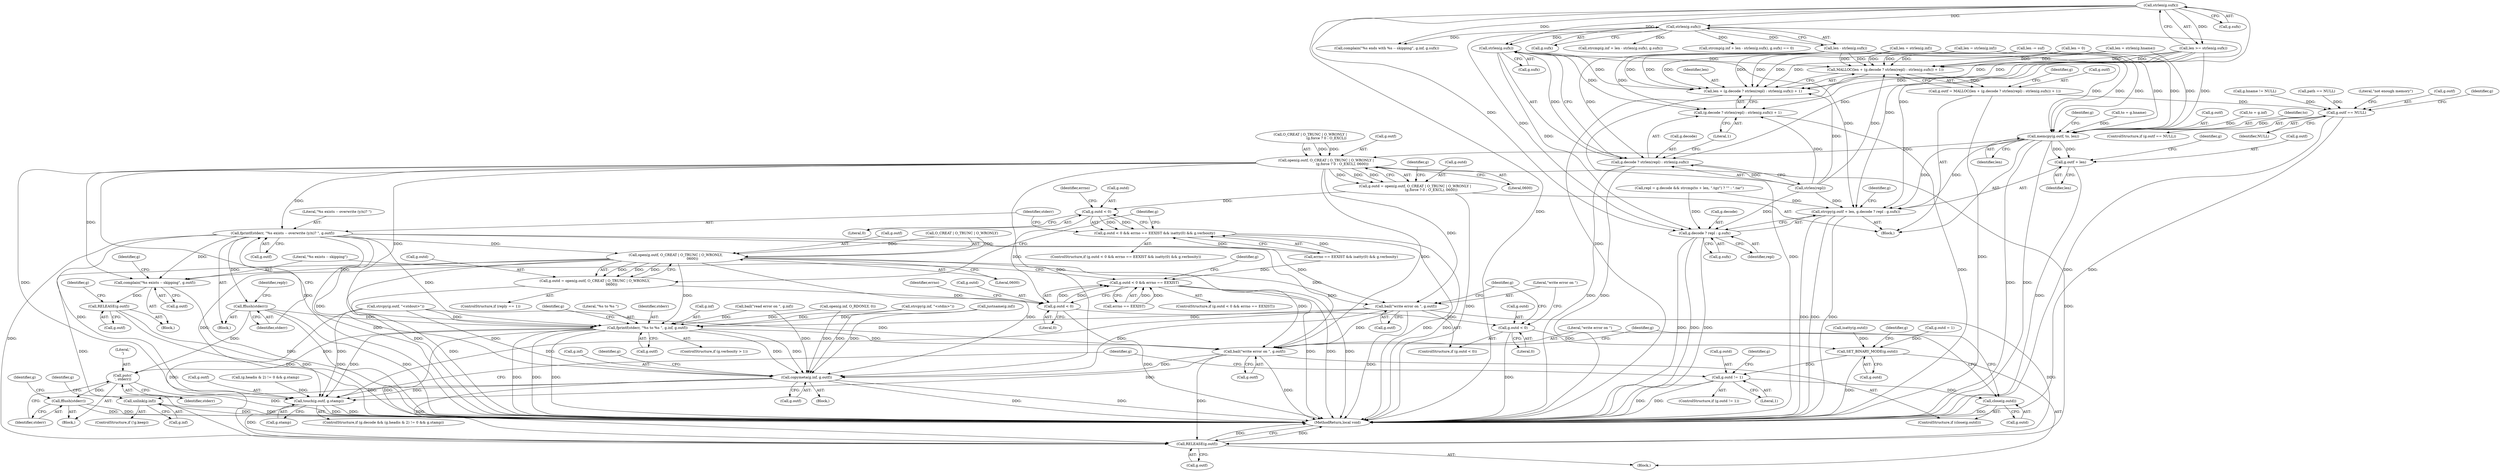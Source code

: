 digraph "0_pigz_fdad1406b3ec809f4954ff7cdf9e99eb18c2458f@API" {
"1001078" [label="(Call,strlen(g.sufx))"];
"1000687" [label="(Call,strlen(g.sufx))"];
"1000699" [label="(Call,strlen(g.sufx))"];
"1001068" [label="(Call,MALLOC(len + (g.decode ? strlen(repl) : strlen(g.sufx)) + 1))"];
"1001064" [label="(Call,g.outf = MALLOC(len + (g.decode ? strlen(repl) : strlen(g.sufx)) + 1))"];
"1001084" [label="(Call,g.outf == NULL)"];
"1001092" [label="(Call,memcpy(g.outf, to, len))"];
"1001098" [label="(Call,strcpy(g.outf + len, g.decode ? repl : g.sufx))"];
"1001099" [label="(Call,g.outf + len)"];
"1001116" [label="(Call,open(g.outf, O_CREAT | O_TRUNC | O_WRONLY |\n                             (g.force ? 0 : O_EXCL), 0600))"];
"1001112" [label="(Call,g.outd = open(g.outf, O_CREAT | O_TRUNC | O_WRONLY |\n                             (g.force ? 0 : O_EXCL), 0600))"];
"1001135" [label="(Call,g.outd < 0)"];
"1001134" [label="(Call,g.outd < 0 && errno == EEXIST && isatty(0) && g.verbosity)"];
"1001225" [label="(Call,g.outd < 0)"];
"1001224" [label="(Call,g.outd < 0 && errno == EEXIST)"];
"1001259" [label="(Call,g.outd < 0)"];
"1001269" [label="(Call,SET_BINARY_MODE(g.outd))"];
"1001344" [label="(Call,g.outd != 1)"];
"1001351" [label="(Call,close(g.outd))"];
"1001153" [label="(Call,fprintf(stderr, \"%s exists -- overwrite (y/n)? \", g.outf))"];
"1001159" [label="(Call,fflush(stderr))"];
"1001283" [label="(Call,fprintf(stderr, \"%s to %s \", g.inf, g.outf))"];
"1001328" [label="(Call,putc('\n', stderr))"];
"1001331" [label="(Call,fflush(stderr))"];
"1001355" [label="(Call,bail(\"write error on \", g.outf))"];
"1001373" [label="(Call,copymeta(g.inf, g.outf))"];
"1001385" [label="(Call,unlink(g.inf))"];
"1001405" [label="(Call,touch(g.outf, g.stamp))"];
"1001412" [label="(Call,RELEASE(g.outf))"];
"1001213" [label="(Call,open(g.outf, O_CREAT | O_TRUNC | O_WRONLY,\n                              0600))"];
"1001209" [label="(Call,g.outd = open(g.outf, O_CREAT | O_TRUNC | O_WRONLY,\n                              0600))"];
"1001234" [label="(Call,complain(\"%s exists -- skipping\", g.outf))"];
"1001239" [label="(Call,RELEASE(g.outf))"];
"1001264" [label="(Call,bail(\"write error on \", g.outf))"];
"1001069" [label="(Call,len + (g.decode ? strlen(repl) : strlen(g.sufx)) + 1)"];
"1001071" [label="(Call,(g.decode ? strlen(repl) : strlen(g.sufx)) + 1)"];
"1001072" [label="(Call,g.decode ? strlen(repl) : strlen(g.sufx))"];
"1001104" [label="(Call,g.decode ? repl : g.sufx)"];
"1001356" [label="(Literal,\"write error on \")"];
"1001137" [label="(Identifier,g)"];
"1000708" [label="(Call,complain(\"%s ends with %s -- skipping\", g.inf, g.sufx))"];
"1001343" [label="(ControlStructure,if (g.outd != 1))"];
"1001070" [label="(Identifier,len)"];
"1001235" [label="(Literal,\"%s exists -- skipping\")"];
"1001099" [label="(Call,g.outf + len)"];
"1001328" [label="(Call,putc('\n', stderr))"];
"1001275" [label="(Identifier,g)"];
"1001294" [label="(Identifier,g)"];
"1001086" [label="(Identifier,g)"];
"1001083" [label="(ControlStructure,if (g.outf == NULL))"];
"1000988" [label="(Call,g.outd = 1)"];
"1001259" [label="(Call,g.outd < 0)"];
"1001160" [label="(Identifier,stderr)"];
"1001283" [label="(Call,fprintf(stderr, \"%s to %s \", g.inf, g.outf))"];
"1001351" [label="(Call,close(g.outd))"];
"1001331" [label="(Call,fflush(stderr))"];
"1001266" [label="(Call,g.outf)"];
"1001229" [label="(Literal,0)"];
"1001097" [label="(Identifier,len)"];
"1001033" [label="(Call,g.hname != NULL)"];
"1001113" [label="(Call,g.outd)"];
"1001345" [label="(Call,g.outd)"];
"1001263" [label="(Literal,0)"];
"1001239" [label="(Call,RELEASE(g.outf))"];
"1001245" [label="(Identifier,g)"];
"1001261" [label="(Identifier,g)"];
"1001372" [label="(Block,)"];
"1001416" [label="(MethodReturn,local void)"];
"1000983" [label="(Call,strcpy(g.outf, \"<stdout>\"))"];
"1001142" [label="(Identifier,errno)"];
"1001140" [label="(Call,errno == EEXIST && isatty(0) && g.verbosity)"];
"1001352" [label="(Call,g.outd)"];
"1001209" [label="(Call,g.outd = open(g.outf, O_CREAT | O_TRUNC | O_WRONLY,\n                              0600))"];
"1001224" [label="(Call,g.outd < 0 && errno == EEXIST)"];
"1001004" [label="(Call,isatty(g.outd))"];
"1001357" [label="(Call,g.outf)"];
"1001088" [label="(Identifier,NULL)"];
"1001103" [label="(Identifier,len)"];
"1000188" [label="(Call,len = 0)"];
"1001064" [label="(Call,g.outf = MALLOC(len + (g.decode ? strlen(repl) : strlen(g.sufx)) + 1))"];
"1001093" [label="(Call,g.outf)"];
"1001373" [label="(Call,copymeta(g.inf, g.outf))"];
"1001260" [label="(Call,g.outd)"];
"1001155" [label="(Literal,\"%s exists -- overwrite (y/n)? \")"];
"1001327" [label="(Block,)"];
"1001389" [label="(ControlStructure,if (g.decode && (g.headis & 2) != 0 && g.stamp))"];
"1001285" [label="(Literal,\"%s to %s \")"];
"1001079" [label="(Call,g.sufx)"];
"1001136" [label="(Call,g.outd)"];
"1001258" [label="(ControlStructure,if (g.outd < 0))"];
"1000958" [label="(Call,path == NULL)"];
"1000771" [label="(Call,bail(\"read error on \", g.inf))"];
"1001090" [label="(Literal,\"not enough memory\")"];
"1001069" [label="(Call,len + (g.decode ? strlen(repl) : strlen(g.sufx)) + 1)"];
"1001336" [label="(Identifier,g)"];
"1001106" [label="(Identifier,g)"];
"1001044" [label="(Call,len = strlen(g.hname))"];
"1001374" [label="(Call,g.inf)"];
"1001355" [label="(Call,bail(\"write error on \", g.outf))"];
"1001405" [label="(Call,touch(g.outf, g.stamp))"];
"1001413" [label="(Call,g.outf)"];
"1001105" [label="(Call,g.decode)"];
"1001072" [label="(Call,g.decode ? strlen(repl) : strlen(g.sufx))"];
"1000134" [label="(Block,)"];
"1001109" [label="(Call,g.sufx)"];
"1001271" [label="(Identifier,g)"];
"1001104" [label="(Call,g.decode ? repl : g.sufx)"];
"1001205" [label="(ControlStructure,if (reply == 1))"];
"1001329" [label="(Literal,'\n')"];
"1000300" [label="(Call,len = strlen(g.inf))"];
"1001015" [label="(Call,to = g.inf)"];
"1001225" [label="(Call,g.outd < 0)"];
"1001392" [label="(Identifier,g)"];
"1001082" [label="(Literal,1)"];
"1001380" [label="(ControlStructure,if (!g.keep))"];
"1000700" [label="(Call,g.sufx)"];
"1001348" [label="(Literal,1)"];
"1001409" [label="(Call,g.stamp)"];
"1000692" [label="(Call,strcmp(g.inf + len - strlen(g.sufx), g.sufx))"];
"1001353" [label="(Identifier,g)"];
"1001108" [label="(Identifier,repl)"];
"1001406" [label="(Call,g.outf)"];
"1001265" [label="(Literal,\"write error on \")"];
"1001134" [label="(Call,g.outd < 0 && errno == EEXIST && isatty(0) && g.verbosity)"];
"1000759" [label="(Call,open(g.inf, O_RDONLY, 0))"];
"1001150" [label="(Block,)"];
"1001139" [label="(Literal,0)"];
"1001092" [label="(Call,memcpy(g.outf, to, len))"];
"1001289" [label="(Call,g.outf)"];
"1001241" [label="(Identifier,g)"];
"1001233" [label="(Block,)"];
"1001112" [label="(Call,g.outd = open(g.outf, O_CREAT | O_TRUNC | O_WRONLY |\n                             (g.force ? 0 : O_EXCL), 0600))"];
"1001284" [label="(Identifier,stderr)"];
"1001132" [label="(Literal,0600)"];
"1001385" [label="(Call,unlink(g.inf))"];
"1001230" [label="(Call,errno == EEXIST)"];
"1001332" [label="(Identifier,stderr)"];
"1001068" [label="(Call,MALLOC(len + (g.decode ? strlen(repl) : strlen(g.sufx)) + 1))"];
"1001213" [label="(Call,open(g.outf, O_CREAT | O_TRUNC | O_WRONLY,\n                              0600))"];
"1001231" [label="(Identifier,errno)"];
"1001269" [label="(Call,SET_BINARY_MODE(g.outd))"];
"1001098" [label="(Call,strcpy(g.outf + len, g.decode ? repl : g.sufx))"];
"1001286" [label="(Call,g.inf)"];
"1001073" [label="(Call,g.decode)"];
"1001217" [label="(Call,O_CREAT | O_TRUNC | O_WRONLY)"];
"1001223" [label="(ControlStructure,if (g.outd < 0 && errno == EEXIST))"];
"1000223" [label="(Call,len = strlen(g.inf))"];
"1001114" [label="(Identifier,g)"];
"1001344" [label="(Call,g.outd != 1)"];
"1001162" [label="(Identifier,reply)"];
"1000752" [label="(Call,len -= suf)"];
"1001133" [label="(ControlStructure,if (g.outd < 0 && errno == EEXIST && isatty(0) && g.verbosity))"];
"1000687" [label="(Call,strlen(g.sufx))"];
"1001222" [label="(Literal,0600)"];
"1001078" [label="(Call,strlen(g.sufx))"];
"1001210" [label="(Call,g.outd)"];
"1001085" [label="(Call,g.outf)"];
"1001227" [label="(Identifier,g)"];
"1001096" [label="(Identifier,to)"];
"1001362" [label="(Identifier,g)"];
"1001383" [label="(Identifier,g)"];
"1001414" [label="(Identifier,g)"];
"1000685" [label="(Call,len >= strlen(g.sufx))"];
"1001065" [label="(Call,g.outf)"];
"1001116" [label="(Call,open(g.outf, O_CREAT | O_TRUNC | O_WRONLY |\n                             (g.force ? 0 : O_EXCL), 0600))"];
"1001153" [label="(Call,fprintf(stderr, \"%s exists -- overwrite (y/n)? \", g.outf))"];
"1001234" [label="(Call,complain(\"%s exists -- skipping\", g.outf))"];
"1001264" [label="(Call,bail(\"write error on \", g.outf))"];
"1001094" [label="(Identifier,g)"];
"1001156" [label="(Call,g.outf)"];
"1001050" [label="(Call,repl = g.decode && strcmp(to + len, \".tgz\") ? \"\" : \".tar\")"];
"1000691" [label="(Call,strcmp(g.inf + len - strlen(g.sufx), g.sufx) == 0)"];
"1001154" [label="(Identifier,stderr)"];
"1000699" [label="(Call,strlen(g.sufx))"];
"1000697" [label="(Call,len - strlen(g.sufx))"];
"1001117" [label="(Call,g.outf)"];
"1001100" [label="(Call,g.outf)"];
"1000150" [label="(Call,strcpy(g.inf, \"<stdin>\"))"];
"1001394" [label="(Call,(g.headis & 2) != 0 && g.stamp)"];
"1001270" [label="(Call,g.outd)"];
"1001236" [label="(Call,g.outf)"];
"1001412" [label="(Call,RELEASE(g.outf))"];
"1001101" [label="(Identifier,g)"];
"1000688" [label="(Call,g.sufx)"];
"1001330" [label="(Identifier,stderr)"];
"1001240" [label="(Call,g.outf)"];
"1000786" [label="(Call,justname(g.inf))"];
"1001120" [label="(Call,O_CREAT | O_TRUNC | O_WRONLY |\n                             (g.force ? 0 : O_EXCL))"];
"1001277" [label="(ControlStructure,if (g.verbosity > 1))"];
"1001377" [label="(Call,g.outf)"];
"1001350" [label="(ControlStructure,if (close(g.outd)))"];
"1001039" [label="(Call,to = g.hname)"];
"1001226" [label="(Call,g.outd)"];
"1001159" [label="(Call,fflush(stderr))"];
"1001084" [label="(Call,g.outf == NULL)"];
"1001386" [label="(Call,g.inf)"];
"1001214" [label="(Call,g.outf)"];
"1001012" [label="(Block,)"];
"1001135" [label="(Call,g.outd < 0)"];
"1001076" [label="(Call,strlen(repl))"];
"1001071" [label="(Call,(g.decode ? strlen(repl) : strlen(g.sufx)) + 1)"];
"1001078" -> "1001072"  [label="AST: "];
"1001078" -> "1001079"  [label="CFG: "];
"1001079" -> "1001078"  [label="AST: "];
"1001072" -> "1001078"  [label="CFG: "];
"1001078" -> "1001068"  [label="DDG: "];
"1001078" -> "1001069"  [label="DDG: "];
"1001078" -> "1001071"  [label="DDG: "];
"1001078" -> "1001072"  [label="DDG: "];
"1000687" -> "1001078"  [label="DDG: "];
"1000699" -> "1001078"  [label="DDG: "];
"1001078" -> "1001098"  [label="DDG: "];
"1001078" -> "1001104"  [label="DDG: "];
"1000687" -> "1000685"  [label="AST: "];
"1000687" -> "1000688"  [label="CFG: "];
"1000688" -> "1000687"  [label="AST: "];
"1000685" -> "1000687"  [label="CFG: "];
"1000687" -> "1001416"  [label="DDG: "];
"1000687" -> "1000685"  [label="DDG: "];
"1000687" -> "1000699"  [label="DDG: "];
"1000687" -> "1000708"  [label="DDG: "];
"1000687" -> "1001098"  [label="DDG: "];
"1000687" -> "1001104"  [label="DDG: "];
"1000699" -> "1000697"  [label="AST: "];
"1000699" -> "1000700"  [label="CFG: "];
"1000700" -> "1000699"  [label="AST: "];
"1000697" -> "1000699"  [label="CFG: "];
"1000699" -> "1000691"  [label="DDG: "];
"1000699" -> "1000697"  [label="DDG: "];
"1000699" -> "1000692"  [label="DDG: "];
"1000699" -> "1000708"  [label="DDG: "];
"1000699" -> "1001098"  [label="DDG: "];
"1000699" -> "1001104"  [label="DDG: "];
"1001068" -> "1001064"  [label="AST: "];
"1001068" -> "1001069"  [label="CFG: "];
"1001069" -> "1001068"  [label="AST: "];
"1001064" -> "1001068"  [label="CFG: "];
"1001068" -> "1001416"  [label="DDG: "];
"1001068" -> "1001064"  [label="DDG: "];
"1001044" -> "1001068"  [label="DDG: "];
"1000188" -> "1001068"  [label="DDG: "];
"1000752" -> "1001068"  [label="DDG: "];
"1000300" -> "1001068"  [label="DDG: "];
"1000685" -> "1001068"  [label="DDG: "];
"1000685" -> "1001068"  [label="DDG: "];
"1000697" -> "1001068"  [label="DDG: "];
"1000697" -> "1001068"  [label="DDG: "];
"1000223" -> "1001068"  [label="DDG: "];
"1001076" -> "1001068"  [label="DDG: "];
"1001064" -> "1001012"  [label="AST: "];
"1001065" -> "1001064"  [label="AST: "];
"1001086" -> "1001064"  [label="CFG: "];
"1001064" -> "1001416"  [label="DDG: "];
"1001064" -> "1001084"  [label="DDG: "];
"1001084" -> "1001083"  [label="AST: "];
"1001084" -> "1001088"  [label="CFG: "];
"1001085" -> "1001084"  [label="AST: "];
"1001088" -> "1001084"  [label="AST: "];
"1001090" -> "1001084"  [label="CFG: "];
"1001094" -> "1001084"  [label="CFG: "];
"1001084" -> "1001416"  [label="DDG: "];
"1001084" -> "1001416"  [label="DDG: "];
"1001033" -> "1001084"  [label="DDG: "];
"1000958" -> "1001084"  [label="DDG: "];
"1001084" -> "1001092"  [label="DDG: "];
"1001092" -> "1001012"  [label="AST: "];
"1001092" -> "1001097"  [label="CFG: "];
"1001093" -> "1001092"  [label="AST: "];
"1001096" -> "1001092"  [label="AST: "];
"1001097" -> "1001092"  [label="AST: "];
"1001101" -> "1001092"  [label="CFG: "];
"1001092" -> "1001416"  [label="DDG: "];
"1001092" -> "1001416"  [label="DDG: "];
"1001039" -> "1001092"  [label="DDG: "];
"1001015" -> "1001092"  [label="DDG: "];
"1001044" -> "1001092"  [label="DDG: "];
"1000188" -> "1001092"  [label="DDG: "];
"1000752" -> "1001092"  [label="DDG: "];
"1000300" -> "1001092"  [label="DDG: "];
"1000685" -> "1001092"  [label="DDG: "];
"1000697" -> "1001092"  [label="DDG: "];
"1000223" -> "1001092"  [label="DDG: "];
"1001092" -> "1001098"  [label="DDG: "];
"1001092" -> "1001098"  [label="DDG: "];
"1001092" -> "1001099"  [label="DDG: "];
"1001092" -> "1001099"  [label="DDG: "];
"1001092" -> "1001116"  [label="DDG: "];
"1001098" -> "1001012"  [label="AST: "];
"1001098" -> "1001104"  [label="CFG: "];
"1001099" -> "1001098"  [label="AST: "];
"1001104" -> "1001098"  [label="AST: "];
"1001114" -> "1001098"  [label="CFG: "];
"1001098" -> "1001416"  [label="DDG: "];
"1001098" -> "1001416"  [label="DDG: "];
"1001098" -> "1001416"  [label="DDG: "];
"1001050" -> "1001098"  [label="DDG: "];
"1001076" -> "1001098"  [label="DDG: "];
"1001099" -> "1001103"  [label="CFG: "];
"1001100" -> "1001099"  [label="AST: "];
"1001103" -> "1001099"  [label="AST: "];
"1001106" -> "1001099"  [label="CFG: "];
"1001099" -> "1001416"  [label="DDG: "];
"1001116" -> "1001112"  [label="AST: "];
"1001116" -> "1001132"  [label="CFG: "];
"1001117" -> "1001116"  [label="AST: "];
"1001120" -> "1001116"  [label="AST: "];
"1001132" -> "1001116"  [label="AST: "];
"1001112" -> "1001116"  [label="CFG: "];
"1001116" -> "1001416"  [label="DDG: "];
"1001116" -> "1001112"  [label="DDG: "];
"1001116" -> "1001112"  [label="DDG: "];
"1001116" -> "1001112"  [label="DDG: "];
"1001120" -> "1001116"  [label="DDG: "];
"1001120" -> "1001116"  [label="DDG: "];
"1001116" -> "1001153"  [label="DDG: "];
"1001116" -> "1001234"  [label="DDG: "];
"1001116" -> "1001264"  [label="DDG: "];
"1001116" -> "1001283"  [label="DDG: "];
"1001116" -> "1001355"  [label="DDG: "];
"1001116" -> "1001373"  [label="DDG: "];
"1001116" -> "1001405"  [label="DDG: "];
"1001116" -> "1001412"  [label="DDG: "];
"1001112" -> "1001012"  [label="AST: "];
"1001113" -> "1001112"  [label="AST: "];
"1001137" -> "1001112"  [label="CFG: "];
"1001112" -> "1001416"  [label="DDG: "];
"1001112" -> "1001135"  [label="DDG: "];
"1001135" -> "1001134"  [label="AST: "];
"1001135" -> "1001139"  [label="CFG: "];
"1001136" -> "1001135"  [label="AST: "];
"1001139" -> "1001135"  [label="AST: "];
"1001142" -> "1001135"  [label="CFG: "];
"1001134" -> "1001135"  [label="CFG: "];
"1001135" -> "1001134"  [label="DDG: "];
"1001135" -> "1001134"  [label="DDG: "];
"1001135" -> "1001225"  [label="DDG: "];
"1001134" -> "1001133"  [label="AST: "];
"1001134" -> "1001140"  [label="CFG: "];
"1001140" -> "1001134"  [label="AST: "];
"1001154" -> "1001134"  [label="CFG: "];
"1001227" -> "1001134"  [label="CFG: "];
"1001134" -> "1001416"  [label="DDG: "];
"1001134" -> "1001416"  [label="DDG: "];
"1001140" -> "1001134"  [label="DDG: "];
"1001140" -> "1001134"  [label="DDG: "];
"1001225" -> "1001224"  [label="AST: "];
"1001225" -> "1001229"  [label="CFG: "];
"1001226" -> "1001225"  [label="AST: "];
"1001229" -> "1001225"  [label="AST: "];
"1001231" -> "1001225"  [label="CFG: "];
"1001224" -> "1001225"  [label="CFG: "];
"1001225" -> "1001416"  [label="DDG: "];
"1001225" -> "1001224"  [label="DDG: "];
"1001225" -> "1001224"  [label="DDG: "];
"1001209" -> "1001225"  [label="DDG: "];
"1001225" -> "1001259"  [label="DDG: "];
"1001224" -> "1001223"  [label="AST: "];
"1001224" -> "1001230"  [label="CFG: "];
"1001230" -> "1001224"  [label="AST: "];
"1001235" -> "1001224"  [label="CFG: "];
"1001261" -> "1001224"  [label="CFG: "];
"1001224" -> "1001416"  [label="DDG: "];
"1001224" -> "1001416"  [label="DDG: "];
"1001224" -> "1001416"  [label="DDG: "];
"1001140" -> "1001224"  [label="DDG: "];
"1001230" -> "1001224"  [label="DDG: "];
"1001230" -> "1001224"  [label="DDG: "];
"1001259" -> "1001258"  [label="AST: "];
"1001259" -> "1001263"  [label="CFG: "];
"1001260" -> "1001259"  [label="AST: "];
"1001263" -> "1001259"  [label="AST: "];
"1001265" -> "1001259"  [label="CFG: "];
"1001271" -> "1001259"  [label="CFG: "];
"1001259" -> "1001416"  [label="DDG: "];
"1001259" -> "1001269"  [label="DDG: "];
"1001269" -> "1000134"  [label="AST: "];
"1001269" -> "1001270"  [label="CFG: "];
"1001270" -> "1001269"  [label="AST: "];
"1001275" -> "1001269"  [label="CFG: "];
"1001269" -> "1001416"  [label="DDG: "];
"1000988" -> "1001269"  [label="DDG: "];
"1001004" -> "1001269"  [label="DDG: "];
"1001269" -> "1001344"  [label="DDG: "];
"1001344" -> "1001343"  [label="AST: "];
"1001344" -> "1001348"  [label="CFG: "];
"1001345" -> "1001344"  [label="AST: "];
"1001348" -> "1001344"  [label="AST: "];
"1001353" -> "1001344"  [label="CFG: "];
"1001414" -> "1001344"  [label="CFG: "];
"1001344" -> "1001416"  [label="DDG: "];
"1001344" -> "1001416"  [label="DDG: "];
"1001344" -> "1001351"  [label="DDG: "];
"1001351" -> "1001350"  [label="AST: "];
"1001351" -> "1001352"  [label="CFG: "];
"1001352" -> "1001351"  [label="AST: "];
"1001356" -> "1001351"  [label="CFG: "];
"1001362" -> "1001351"  [label="CFG: "];
"1001351" -> "1001416"  [label="DDG: "];
"1001153" -> "1001150"  [label="AST: "];
"1001153" -> "1001156"  [label="CFG: "];
"1001154" -> "1001153"  [label="AST: "];
"1001155" -> "1001153"  [label="AST: "];
"1001156" -> "1001153"  [label="AST: "];
"1001160" -> "1001153"  [label="CFG: "];
"1001153" -> "1001416"  [label="DDG: "];
"1001153" -> "1001159"  [label="DDG: "];
"1001153" -> "1001213"  [label="DDG: "];
"1001153" -> "1001234"  [label="DDG: "];
"1001153" -> "1001264"  [label="DDG: "];
"1001153" -> "1001283"  [label="DDG: "];
"1001153" -> "1001355"  [label="DDG: "];
"1001153" -> "1001373"  [label="DDG: "];
"1001153" -> "1001405"  [label="DDG: "];
"1001153" -> "1001412"  [label="DDG: "];
"1001159" -> "1001150"  [label="AST: "];
"1001159" -> "1001160"  [label="CFG: "];
"1001160" -> "1001159"  [label="AST: "];
"1001162" -> "1001159"  [label="CFG: "];
"1001159" -> "1001416"  [label="DDG: "];
"1001159" -> "1001416"  [label="DDG: "];
"1001159" -> "1001283"  [label="DDG: "];
"1001159" -> "1001328"  [label="DDG: "];
"1001283" -> "1001277"  [label="AST: "];
"1001283" -> "1001289"  [label="CFG: "];
"1001284" -> "1001283"  [label="AST: "];
"1001285" -> "1001283"  [label="AST: "];
"1001286" -> "1001283"  [label="AST: "];
"1001289" -> "1001283"  [label="AST: "];
"1001294" -> "1001283"  [label="CFG: "];
"1001283" -> "1001416"  [label="DDG: "];
"1001283" -> "1001416"  [label="DDG: "];
"1001283" -> "1001416"  [label="DDG: "];
"1000771" -> "1001283"  [label="DDG: "];
"1000150" -> "1001283"  [label="DDG: "];
"1000759" -> "1001283"  [label="DDG: "];
"1000786" -> "1001283"  [label="DDG: "];
"1001264" -> "1001283"  [label="DDG: "];
"1000983" -> "1001283"  [label="DDG: "];
"1001213" -> "1001283"  [label="DDG: "];
"1001283" -> "1001328"  [label="DDG: "];
"1001283" -> "1001355"  [label="DDG: "];
"1001283" -> "1001373"  [label="DDG: "];
"1001283" -> "1001373"  [label="DDG: "];
"1001283" -> "1001405"  [label="DDG: "];
"1001283" -> "1001412"  [label="DDG: "];
"1001328" -> "1001327"  [label="AST: "];
"1001328" -> "1001330"  [label="CFG: "];
"1001329" -> "1001328"  [label="AST: "];
"1001330" -> "1001328"  [label="AST: "];
"1001332" -> "1001328"  [label="CFG: "];
"1001328" -> "1001416"  [label="DDG: "];
"1001328" -> "1001331"  [label="DDG: "];
"1001331" -> "1001327"  [label="AST: "];
"1001331" -> "1001332"  [label="CFG: "];
"1001332" -> "1001331"  [label="AST: "];
"1001336" -> "1001331"  [label="CFG: "];
"1001331" -> "1001416"  [label="DDG: "];
"1001331" -> "1001416"  [label="DDG: "];
"1001355" -> "1001350"  [label="AST: "];
"1001355" -> "1001357"  [label="CFG: "];
"1001356" -> "1001355"  [label="AST: "];
"1001357" -> "1001355"  [label="AST: "];
"1001362" -> "1001355"  [label="CFG: "];
"1001355" -> "1001416"  [label="DDG: "];
"1001264" -> "1001355"  [label="DDG: "];
"1000983" -> "1001355"  [label="DDG: "];
"1001213" -> "1001355"  [label="DDG: "];
"1001355" -> "1001373"  [label="DDG: "];
"1001355" -> "1001405"  [label="DDG: "];
"1001355" -> "1001412"  [label="DDG: "];
"1001373" -> "1001372"  [label="AST: "];
"1001373" -> "1001377"  [label="CFG: "];
"1001374" -> "1001373"  [label="AST: "];
"1001377" -> "1001373"  [label="AST: "];
"1001383" -> "1001373"  [label="CFG: "];
"1001373" -> "1001416"  [label="DDG: "];
"1001373" -> "1001416"  [label="DDG: "];
"1000771" -> "1001373"  [label="DDG: "];
"1000150" -> "1001373"  [label="DDG: "];
"1000759" -> "1001373"  [label="DDG: "];
"1000786" -> "1001373"  [label="DDG: "];
"1001264" -> "1001373"  [label="DDG: "];
"1000983" -> "1001373"  [label="DDG: "];
"1001213" -> "1001373"  [label="DDG: "];
"1001373" -> "1001385"  [label="DDG: "];
"1001373" -> "1001405"  [label="DDG: "];
"1001373" -> "1001412"  [label="DDG: "];
"1001385" -> "1001380"  [label="AST: "];
"1001385" -> "1001386"  [label="CFG: "];
"1001386" -> "1001385"  [label="AST: "];
"1001392" -> "1001385"  [label="CFG: "];
"1001385" -> "1001416"  [label="DDG: "];
"1001385" -> "1001416"  [label="DDG: "];
"1001405" -> "1001389"  [label="AST: "];
"1001405" -> "1001409"  [label="CFG: "];
"1001406" -> "1001405"  [label="AST: "];
"1001409" -> "1001405"  [label="AST: "];
"1001414" -> "1001405"  [label="CFG: "];
"1001405" -> "1001416"  [label="DDG: "];
"1001405" -> "1001416"  [label="DDG: "];
"1001264" -> "1001405"  [label="DDG: "];
"1000983" -> "1001405"  [label="DDG: "];
"1001213" -> "1001405"  [label="DDG: "];
"1001394" -> "1001405"  [label="DDG: "];
"1001405" -> "1001412"  [label="DDG: "];
"1001412" -> "1000134"  [label="AST: "];
"1001412" -> "1001413"  [label="CFG: "];
"1001413" -> "1001412"  [label="AST: "];
"1001416" -> "1001412"  [label="CFG: "];
"1001412" -> "1001416"  [label="DDG: "];
"1001412" -> "1001416"  [label="DDG: "];
"1001264" -> "1001412"  [label="DDG: "];
"1000983" -> "1001412"  [label="DDG: "];
"1001213" -> "1001412"  [label="DDG: "];
"1001213" -> "1001209"  [label="AST: "];
"1001213" -> "1001222"  [label="CFG: "];
"1001214" -> "1001213"  [label="AST: "];
"1001217" -> "1001213"  [label="AST: "];
"1001222" -> "1001213"  [label="AST: "];
"1001209" -> "1001213"  [label="CFG: "];
"1001213" -> "1001416"  [label="DDG: "];
"1001213" -> "1001209"  [label="DDG: "];
"1001213" -> "1001209"  [label="DDG: "];
"1001213" -> "1001209"  [label="DDG: "];
"1001217" -> "1001213"  [label="DDG: "];
"1001217" -> "1001213"  [label="DDG: "];
"1001213" -> "1001234"  [label="DDG: "];
"1001213" -> "1001264"  [label="DDG: "];
"1001209" -> "1001205"  [label="AST: "];
"1001210" -> "1001209"  [label="AST: "];
"1001227" -> "1001209"  [label="CFG: "];
"1001209" -> "1001416"  [label="DDG: "];
"1001234" -> "1001233"  [label="AST: "];
"1001234" -> "1001236"  [label="CFG: "];
"1001235" -> "1001234"  [label="AST: "];
"1001236" -> "1001234"  [label="AST: "];
"1001241" -> "1001234"  [label="CFG: "];
"1001234" -> "1001416"  [label="DDG: "];
"1001234" -> "1001239"  [label="DDG: "];
"1001239" -> "1001233"  [label="AST: "];
"1001239" -> "1001240"  [label="CFG: "];
"1001240" -> "1001239"  [label="AST: "];
"1001245" -> "1001239"  [label="CFG: "];
"1001239" -> "1001416"  [label="DDG: "];
"1001239" -> "1001416"  [label="DDG: "];
"1001264" -> "1001258"  [label="AST: "];
"1001264" -> "1001266"  [label="CFG: "];
"1001265" -> "1001264"  [label="AST: "];
"1001266" -> "1001264"  [label="AST: "];
"1001271" -> "1001264"  [label="CFG: "];
"1001264" -> "1001416"  [label="DDG: "];
"1001069" -> "1001071"  [label="CFG: "];
"1001070" -> "1001069"  [label="AST: "];
"1001071" -> "1001069"  [label="AST: "];
"1001069" -> "1001416"  [label="DDG: "];
"1001044" -> "1001069"  [label="DDG: "];
"1000188" -> "1001069"  [label="DDG: "];
"1000752" -> "1001069"  [label="DDG: "];
"1000300" -> "1001069"  [label="DDG: "];
"1000685" -> "1001069"  [label="DDG: "];
"1000685" -> "1001069"  [label="DDG: "];
"1000697" -> "1001069"  [label="DDG: "];
"1000697" -> "1001069"  [label="DDG: "];
"1000223" -> "1001069"  [label="DDG: "];
"1001076" -> "1001069"  [label="DDG: "];
"1001071" -> "1001082"  [label="CFG: "];
"1001072" -> "1001071"  [label="AST: "];
"1001082" -> "1001071"  [label="AST: "];
"1001071" -> "1001416"  [label="DDG: "];
"1001076" -> "1001071"  [label="DDG: "];
"1000697" -> "1001071"  [label="DDG: "];
"1000685" -> "1001071"  [label="DDG: "];
"1001072" -> "1001076"  [label="CFG: "];
"1001073" -> "1001072"  [label="AST: "];
"1001076" -> "1001072"  [label="AST: "];
"1001082" -> "1001072"  [label="CFG: "];
"1001072" -> "1001416"  [label="DDG: "];
"1001072" -> "1001416"  [label="DDG: "];
"1001076" -> "1001072"  [label="DDG: "];
"1000697" -> "1001072"  [label="DDG: "];
"1000685" -> "1001072"  [label="DDG: "];
"1001104" -> "1001108"  [label="CFG: "];
"1001104" -> "1001109"  [label="CFG: "];
"1001105" -> "1001104"  [label="AST: "];
"1001108" -> "1001104"  [label="AST: "];
"1001109" -> "1001104"  [label="AST: "];
"1001104" -> "1001416"  [label="DDG: "];
"1001104" -> "1001416"  [label="DDG: "];
"1001104" -> "1001416"  [label="DDG: "];
"1001050" -> "1001104"  [label="DDG: "];
"1001076" -> "1001104"  [label="DDG: "];
}
